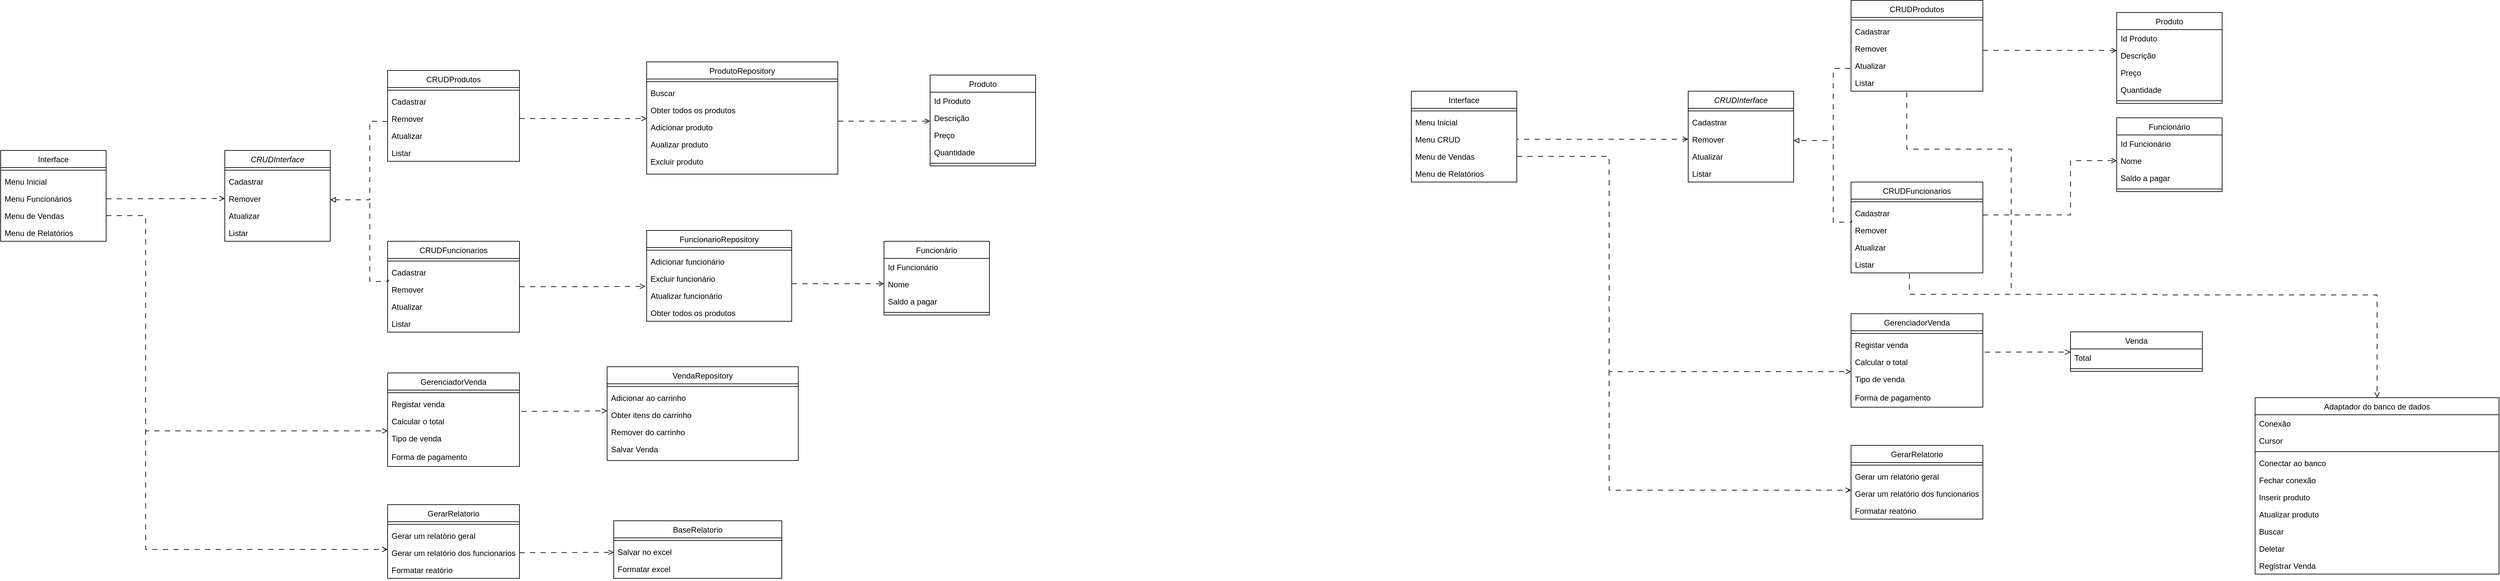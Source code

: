 <mxfile version="25.0.3">
  <diagram name="Página-1" id="rCG3eZJyJU8VCeqgCgNy">
    <mxGraphModel dx="2295" dy="1075" grid="1" gridSize="10" guides="1" tooltips="1" connect="1" arrows="1" fold="1" page="1" pageScale="1" pageWidth="827" pageHeight="583" math="0" shadow="0">
      <root>
        <mxCell id="0" />
        <mxCell id="1" parent="0" />
        <mxCell id="qID2bDXDqiOxFLG9qgEo-15" value="Produto" style="swimlane;fontStyle=0;align=center;verticalAlign=top;childLayout=stackLayout;horizontal=1;startSize=26;horizontalStack=0;resizeParent=1;resizeLast=0;collapsible=1;marginBottom=0;rounded=0;shadow=0;strokeWidth=1;" parent="1" vertex="1">
          <mxGeometry x="3400" y="135" width="160" height="138" as="geometry">
            <mxRectangle x="130" y="380" width="160" height="26" as="alternateBounds" />
          </mxGeometry>
        </mxCell>
        <mxCell id="qID2bDXDqiOxFLG9qgEo-16" value="Id Produto" style="text;align=left;verticalAlign=top;spacingLeft=4;spacingRight=4;overflow=hidden;rotatable=0;points=[[0,0.5],[1,0.5]];portConstraint=eastwest;" parent="qID2bDXDqiOxFLG9qgEo-15" vertex="1">
          <mxGeometry y="26" width="160" height="26" as="geometry" />
        </mxCell>
        <mxCell id="qID2bDXDqiOxFLG9qgEo-17" value="Descrição" style="text;align=left;verticalAlign=top;spacingLeft=4;spacingRight=4;overflow=hidden;rotatable=0;points=[[0,0.5],[1,0.5]];portConstraint=eastwest;" parent="qID2bDXDqiOxFLG9qgEo-15" vertex="1">
          <mxGeometry y="52" width="160" height="26" as="geometry" />
        </mxCell>
        <mxCell id="qID2bDXDqiOxFLG9qgEo-18" value="Preço" style="text;align=left;verticalAlign=top;spacingLeft=4;spacingRight=4;overflow=hidden;rotatable=0;points=[[0,0.5],[1,0.5]];portConstraint=eastwest;" parent="qID2bDXDqiOxFLG9qgEo-15" vertex="1">
          <mxGeometry y="78" width="160" height="26" as="geometry" />
        </mxCell>
        <mxCell id="qID2bDXDqiOxFLG9qgEo-19" value="Quantidade" style="text;align=left;verticalAlign=top;spacingLeft=4;spacingRight=4;overflow=hidden;rotatable=0;points=[[0,0.5],[1,0.5]];portConstraint=eastwest;" parent="qID2bDXDqiOxFLG9qgEo-15" vertex="1">
          <mxGeometry y="104" width="160" height="26" as="geometry" />
        </mxCell>
        <mxCell id="qID2bDXDqiOxFLG9qgEo-20" value="" style="line;html=1;strokeWidth=1;align=left;verticalAlign=middle;spacingTop=-1;spacingLeft=3;spacingRight=3;rotatable=0;labelPosition=right;points=[];portConstraint=eastwest;" parent="qID2bDXDqiOxFLG9qgEo-15" vertex="1">
          <mxGeometry y="130" width="160" height="8" as="geometry" />
        </mxCell>
        <mxCell id="qID2bDXDqiOxFLG9qgEo-21" value="Funcionário" style="swimlane;fontStyle=0;align=center;verticalAlign=top;childLayout=stackLayout;horizontal=1;startSize=26;horizontalStack=0;resizeParent=1;resizeLast=0;collapsible=1;marginBottom=0;rounded=0;shadow=0;strokeWidth=1;" parent="1" vertex="1">
          <mxGeometry x="3400" y="295" width="160" height="112" as="geometry">
            <mxRectangle x="130" y="380" width="160" height="26" as="alternateBounds" />
          </mxGeometry>
        </mxCell>
        <mxCell id="qID2bDXDqiOxFLG9qgEo-22" value="Id Funcionário" style="text;align=left;verticalAlign=top;spacingLeft=4;spacingRight=4;overflow=hidden;rotatable=0;points=[[0,0.5],[1,0.5]];portConstraint=eastwest;" parent="qID2bDXDqiOxFLG9qgEo-21" vertex="1">
          <mxGeometry y="26" width="160" height="26" as="geometry" />
        </mxCell>
        <mxCell id="qID2bDXDqiOxFLG9qgEo-23" value="Nome" style="text;align=left;verticalAlign=top;spacingLeft=4;spacingRight=4;overflow=hidden;rotatable=0;points=[[0,0.5],[1,0.5]];portConstraint=eastwest;" parent="qID2bDXDqiOxFLG9qgEo-21" vertex="1">
          <mxGeometry y="52" width="160" height="26" as="geometry" />
        </mxCell>
        <mxCell id="qID2bDXDqiOxFLG9qgEo-24" value="Saldo a pagar" style="text;align=left;verticalAlign=top;spacingLeft=4;spacingRight=4;overflow=hidden;rotatable=0;points=[[0,0.5],[1,0.5]];portConstraint=eastwest;" parent="qID2bDXDqiOxFLG9qgEo-21" vertex="1">
          <mxGeometry y="78" width="160" height="26" as="geometry" />
        </mxCell>
        <mxCell id="qID2bDXDqiOxFLG9qgEo-25" value="" style="line;html=1;strokeWidth=1;align=left;verticalAlign=middle;spacingTop=-1;spacingLeft=3;spacingRight=3;rotatable=0;labelPosition=right;points=[];portConstraint=eastwest;" parent="qID2bDXDqiOxFLG9qgEo-21" vertex="1">
          <mxGeometry y="104" width="160" height="8" as="geometry" />
        </mxCell>
        <mxCell id="qID2bDXDqiOxFLG9qgEo-26" value="Interface" style="swimlane;fontStyle=0;align=center;verticalAlign=top;childLayout=stackLayout;horizontal=1;startSize=26;horizontalStack=0;resizeParent=1;resizeLast=0;collapsible=1;marginBottom=0;rounded=0;shadow=0;strokeWidth=1;" parent="1" vertex="1">
          <mxGeometry x="2330" y="254.5" width="160" height="138" as="geometry">
            <mxRectangle x="340" y="380" width="170" height="26" as="alternateBounds" />
          </mxGeometry>
        </mxCell>
        <mxCell id="qID2bDXDqiOxFLG9qgEo-27" value="" style="line;html=1;strokeWidth=1;align=left;verticalAlign=middle;spacingTop=-1;spacingLeft=3;spacingRight=3;rotatable=0;labelPosition=right;points=[];portConstraint=eastwest;" parent="qID2bDXDqiOxFLG9qgEo-26" vertex="1">
          <mxGeometry y="26" width="160" height="8" as="geometry" />
        </mxCell>
        <mxCell id="qID2bDXDqiOxFLG9qgEo-28" value="Menu Inicial" style="text;align=left;verticalAlign=top;spacingLeft=4;spacingRight=4;overflow=hidden;rotatable=0;points=[[0,0.5],[1,0.5]];portConstraint=eastwest;" parent="qID2bDXDqiOxFLG9qgEo-26" vertex="1">
          <mxGeometry y="34" width="160" height="26" as="geometry" />
        </mxCell>
        <mxCell id="qID2bDXDqiOxFLG9qgEo-29" value="Menu CRUD" style="text;align=left;verticalAlign=top;spacingLeft=4;spacingRight=4;overflow=hidden;rotatable=0;points=[[0,0.5],[1,0.5]];portConstraint=eastwest;" parent="qID2bDXDqiOxFLG9qgEo-26" vertex="1">
          <mxGeometry y="60" width="160" height="26" as="geometry" />
        </mxCell>
        <mxCell id="qID2bDXDqiOxFLG9qgEo-30" value="Menu de Vendas" style="text;align=left;verticalAlign=top;spacingLeft=4;spacingRight=4;overflow=hidden;rotatable=0;points=[[0,0.5],[1,0.5]];portConstraint=eastwest;" parent="qID2bDXDqiOxFLG9qgEo-26" vertex="1">
          <mxGeometry y="86" width="160" height="26" as="geometry" />
        </mxCell>
        <mxCell id="qID2bDXDqiOxFLG9qgEo-31" value="Menu de Relatórios" style="text;align=left;verticalAlign=top;spacingLeft=4;spacingRight=4;overflow=hidden;rotatable=0;points=[[0,0.5],[1,0.5]];portConstraint=eastwest;" parent="qID2bDXDqiOxFLG9qgEo-26" vertex="1">
          <mxGeometry y="112" width="160" height="26" as="geometry" />
        </mxCell>
        <mxCell id="qID2bDXDqiOxFLG9qgEo-32" value="Adaptador do banco de dados" style="swimlane;fontStyle=0;align=center;verticalAlign=top;childLayout=stackLayout;horizontal=1;startSize=26;horizontalStack=0;resizeParent=1;resizeLast=0;collapsible=1;marginBottom=0;rounded=0;shadow=0;strokeWidth=1;" parent="1" vertex="1">
          <mxGeometry x="3610" y="720" width="370" height="268" as="geometry">
            <mxRectangle x="130" y="380" width="160" height="26" as="alternateBounds" />
          </mxGeometry>
        </mxCell>
        <mxCell id="qID2bDXDqiOxFLG9qgEo-33" value="Conexão" style="text;align=left;verticalAlign=top;spacingLeft=4;spacingRight=4;overflow=hidden;rotatable=0;points=[[0,0.5],[1,0.5]];portConstraint=eastwest;" parent="qID2bDXDqiOxFLG9qgEo-32" vertex="1">
          <mxGeometry y="26" width="370" height="26" as="geometry" />
        </mxCell>
        <mxCell id="qID2bDXDqiOxFLG9qgEo-34" value="Cursor" style="text;align=left;verticalAlign=top;spacingLeft=4;spacingRight=4;overflow=hidden;rotatable=0;points=[[0,0.5],[1,0.5]];portConstraint=eastwest;" parent="qID2bDXDqiOxFLG9qgEo-32" vertex="1">
          <mxGeometry y="52" width="370" height="26" as="geometry" />
        </mxCell>
        <mxCell id="qID2bDXDqiOxFLG9qgEo-35" value="" style="line;html=1;strokeWidth=1;align=left;verticalAlign=middle;spacingTop=-1;spacingLeft=3;spacingRight=3;rotatable=0;labelPosition=right;points=[];portConstraint=eastwest;" parent="qID2bDXDqiOxFLG9qgEo-32" vertex="1">
          <mxGeometry y="78" width="370" height="8" as="geometry" />
        </mxCell>
        <mxCell id="qID2bDXDqiOxFLG9qgEo-36" value="Conectar ao banco" style="text;align=left;verticalAlign=top;spacingLeft=4;spacingRight=4;overflow=hidden;rotatable=0;points=[[0,0.5],[1,0.5]];portConstraint=eastwest;" parent="qID2bDXDqiOxFLG9qgEo-32" vertex="1">
          <mxGeometry y="86" width="370" height="26" as="geometry" />
        </mxCell>
        <mxCell id="qID2bDXDqiOxFLG9qgEo-37" value="Fechar conexão" style="text;align=left;verticalAlign=top;spacingLeft=4;spacingRight=4;overflow=hidden;rotatable=0;points=[[0,0.5],[1,0.5]];portConstraint=eastwest;" parent="qID2bDXDqiOxFLG9qgEo-32" vertex="1">
          <mxGeometry y="112" width="370" height="26" as="geometry" />
        </mxCell>
        <mxCell id="qID2bDXDqiOxFLG9qgEo-38" value="Inserir produto" style="text;align=left;verticalAlign=top;spacingLeft=4;spacingRight=4;overflow=hidden;rotatable=0;points=[[0,0.5],[1,0.5]];portConstraint=eastwest;" parent="qID2bDXDqiOxFLG9qgEo-32" vertex="1">
          <mxGeometry y="138" width="370" height="26" as="geometry" />
        </mxCell>
        <mxCell id="qID2bDXDqiOxFLG9qgEo-39" value="Atualizar produto" style="text;align=left;verticalAlign=top;spacingLeft=4;spacingRight=4;overflow=hidden;rotatable=0;points=[[0,0.5],[1,0.5]];portConstraint=eastwest;" parent="qID2bDXDqiOxFLG9qgEo-32" vertex="1">
          <mxGeometry y="164" width="370" height="26" as="geometry" />
        </mxCell>
        <mxCell id="qID2bDXDqiOxFLG9qgEo-40" value="Buscar" style="text;align=left;verticalAlign=top;spacingLeft=4;spacingRight=4;overflow=hidden;rotatable=0;points=[[0,0.5],[1,0.5]];portConstraint=eastwest;" parent="qID2bDXDqiOxFLG9qgEo-32" vertex="1">
          <mxGeometry y="190" width="370" height="26" as="geometry" />
        </mxCell>
        <mxCell id="qID2bDXDqiOxFLG9qgEo-41" value="Deletar" style="text;align=left;verticalAlign=top;spacingLeft=4;spacingRight=4;overflow=hidden;rotatable=0;points=[[0,0.5],[1,0.5]];portConstraint=eastwest;" parent="qID2bDXDqiOxFLG9qgEo-32" vertex="1">
          <mxGeometry y="216" width="370" height="26" as="geometry" />
        </mxCell>
        <mxCell id="qID2bDXDqiOxFLG9qgEo-42" value="Registrar Venda" style="text;align=left;verticalAlign=top;spacingLeft=4;spacingRight=4;overflow=hidden;rotatable=0;points=[[0,0.5],[1,0.5]];portConstraint=eastwest;" parent="qID2bDXDqiOxFLG9qgEo-32" vertex="1">
          <mxGeometry y="242" width="370" height="26" as="geometry" />
        </mxCell>
        <mxCell id="qID2bDXDqiOxFLG9qgEo-43" value="CRUDInterface" style="swimlane;fontStyle=2;align=center;verticalAlign=top;childLayout=stackLayout;horizontal=1;startSize=26;horizontalStack=0;resizeParent=1;resizeLast=0;collapsible=1;marginBottom=0;rounded=0;shadow=0;strokeWidth=1;" parent="1" vertex="1">
          <mxGeometry x="2750" y="254.5" width="160" height="138" as="geometry">
            <mxRectangle x="130" y="380" width="160" height="26" as="alternateBounds" />
          </mxGeometry>
        </mxCell>
        <mxCell id="qID2bDXDqiOxFLG9qgEo-44" value="" style="line;html=1;strokeWidth=1;align=left;verticalAlign=middle;spacingTop=-1;spacingLeft=3;spacingRight=3;rotatable=0;labelPosition=right;points=[];portConstraint=eastwest;" parent="qID2bDXDqiOxFLG9qgEo-43" vertex="1">
          <mxGeometry y="26" width="160" height="8" as="geometry" />
        </mxCell>
        <mxCell id="qID2bDXDqiOxFLG9qgEo-45" value="Cadastrar" style="text;align=left;verticalAlign=top;spacingLeft=4;spacingRight=4;overflow=hidden;rotatable=0;points=[[0,0.5],[1,0.5]];portConstraint=eastwest;" parent="qID2bDXDqiOxFLG9qgEo-43" vertex="1">
          <mxGeometry y="34" width="160" height="26" as="geometry" />
        </mxCell>
        <mxCell id="qID2bDXDqiOxFLG9qgEo-46" value="Remover" style="text;align=left;verticalAlign=top;spacingLeft=4;spacingRight=4;overflow=hidden;rotatable=0;points=[[0,0.5],[1,0.5]];portConstraint=eastwest;" parent="qID2bDXDqiOxFLG9qgEo-43" vertex="1">
          <mxGeometry y="60" width="160" height="26" as="geometry" />
        </mxCell>
        <mxCell id="qID2bDXDqiOxFLG9qgEo-47" value="Atualizar" style="text;align=left;verticalAlign=top;spacingLeft=4;spacingRight=4;overflow=hidden;rotatable=0;points=[[0,0.5],[1,0.5]];portConstraint=eastwest;" parent="qID2bDXDqiOxFLG9qgEo-43" vertex="1">
          <mxGeometry y="86" width="160" height="26" as="geometry" />
        </mxCell>
        <mxCell id="qID2bDXDqiOxFLG9qgEo-48" value="Listar" style="text;align=left;verticalAlign=top;spacingLeft=4;spacingRight=4;overflow=hidden;rotatable=0;points=[[0,0.5],[1,0.5]];portConstraint=eastwest;" parent="qID2bDXDqiOxFLG9qgEo-43" vertex="1">
          <mxGeometry y="112" width="160" height="26" as="geometry" />
        </mxCell>
        <mxCell id="qID2bDXDqiOxFLG9qgEo-49" value="" style="endArrow=block;html=1;rounded=0;dashed=1;endFill=0;dashPattern=8 8;edgeStyle=orthogonalEdgeStyle;entryX=1;entryY=0.577;entryDx=0;entryDy=0;entryPerimeter=0;exitX=-0.006;exitY=0.668;exitDx=0;exitDy=0;exitPerimeter=0;" parent="1" source="qID2bDXDqiOxFLG9qgEo-59" target="qID2bDXDqiOxFLG9qgEo-46" edge="1">
          <mxGeometry width="50" height="50" relative="1" as="geometry">
            <mxPoint x="2990" y="220.5" as="sourcePoint" />
            <mxPoint x="2950" y="329.5" as="targetPoint" />
            <Array as="points">
              <mxPoint x="2970" y="219.5" />
              <mxPoint x="2970" y="329.5" />
            </Array>
          </mxGeometry>
        </mxCell>
        <mxCell id="qID2bDXDqiOxFLG9qgEo-50" value="Venda" style="swimlane;fontStyle=0;align=center;verticalAlign=top;childLayout=stackLayout;horizontal=1;startSize=26;horizontalStack=0;resizeParent=1;resizeLast=0;collapsible=1;marginBottom=0;rounded=0;shadow=0;strokeWidth=1;" parent="1" vertex="1">
          <mxGeometry x="3330" y="620" width="200" height="60" as="geometry">
            <mxRectangle x="130" y="380" width="160" height="26" as="alternateBounds" />
          </mxGeometry>
        </mxCell>
        <mxCell id="qID2bDXDqiOxFLG9qgEo-51" value="Total" style="text;align=left;verticalAlign=top;spacingLeft=4;spacingRight=4;overflow=hidden;rotatable=0;points=[[0,0.5],[1,0.5]];portConstraint=eastwest;" parent="qID2bDXDqiOxFLG9qgEo-50" vertex="1">
          <mxGeometry y="26" width="200" height="26" as="geometry" />
        </mxCell>
        <mxCell id="qID2bDXDqiOxFLG9qgEo-52" value="" style="line;html=1;strokeWidth=1;align=left;verticalAlign=middle;spacingTop=-1;spacingLeft=3;spacingRight=3;rotatable=0;labelPosition=right;points=[];portConstraint=eastwest;" parent="qID2bDXDqiOxFLG9qgEo-50" vertex="1">
          <mxGeometry y="52" width="200" height="8" as="geometry" />
        </mxCell>
        <mxCell id="qID2bDXDqiOxFLG9qgEo-55" value="CRUDProdutos" style="swimlane;fontStyle=0;align=center;verticalAlign=top;childLayout=stackLayout;horizontal=1;startSize=26;horizontalStack=0;resizeParent=1;resizeLast=0;collapsible=1;marginBottom=0;rounded=0;shadow=0;strokeWidth=1;" parent="1" vertex="1">
          <mxGeometry x="2997" y="116.5" width="200" height="138" as="geometry">
            <mxRectangle x="130" y="380" width="160" height="26" as="alternateBounds" />
          </mxGeometry>
        </mxCell>
        <mxCell id="qID2bDXDqiOxFLG9qgEo-56" value="" style="line;html=1;strokeWidth=1;align=left;verticalAlign=middle;spacingTop=-1;spacingLeft=3;spacingRight=3;rotatable=0;labelPosition=right;points=[];portConstraint=eastwest;" parent="qID2bDXDqiOxFLG9qgEo-55" vertex="1">
          <mxGeometry y="26" width="200" height="8" as="geometry" />
        </mxCell>
        <mxCell id="qID2bDXDqiOxFLG9qgEo-57" value="Cadastrar" style="text;align=left;verticalAlign=top;spacingLeft=4;spacingRight=4;overflow=hidden;rotatable=0;points=[[0,0.5],[1,0.5]];portConstraint=eastwest;" parent="qID2bDXDqiOxFLG9qgEo-55" vertex="1">
          <mxGeometry y="34" width="200" height="26" as="geometry" />
        </mxCell>
        <mxCell id="qID2bDXDqiOxFLG9qgEo-58" value="Remover" style="text;align=left;verticalAlign=top;spacingLeft=4;spacingRight=4;overflow=hidden;rotatable=0;points=[[0,0.5],[1,0.5]];portConstraint=eastwest;" parent="qID2bDXDqiOxFLG9qgEo-55" vertex="1">
          <mxGeometry y="60" width="200" height="26" as="geometry" />
        </mxCell>
        <mxCell id="qID2bDXDqiOxFLG9qgEo-59" value="Atualizar" style="text;align=left;verticalAlign=top;spacingLeft=4;spacingRight=4;overflow=hidden;rotatable=0;points=[[0,0.5],[1,0.5]];portConstraint=eastwest;" parent="qID2bDXDqiOxFLG9qgEo-55" vertex="1">
          <mxGeometry y="86" width="200" height="26" as="geometry" />
        </mxCell>
        <mxCell id="qID2bDXDqiOxFLG9qgEo-60" value="Listar" style="text;align=left;verticalAlign=top;spacingLeft=4;spacingRight=4;overflow=hidden;rotatable=0;points=[[0,0.5],[1,0.5]];portConstraint=eastwest;" parent="qID2bDXDqiOxFLG9qgEo-55" vertex="1">
          <mxGeometry y="112" width="200" height="26" as="geometry" />
        </mxCell>
        <mxCell id="qID2bDXDqiOxFLG9qgEo-61" value="CRUDFuncionarios" style="swimlane;fontStyle=0;align=center;verticalAlign=top;childLayout=stackLayout;horizontal=1;startSize=26;horizontalStack=0;resizeParent=1;resizeLast=0;collapsible=1;marginBottom=0;rounded=0;shadow=0;strokeWidth=1;" parent="1" vertex="1">
          <mxGeometry x="2997" y="392.5" width="200" height="138" as="geometry">
            <mxRectangle x="130" y="380" width="160" height="26" as="alternateBounds" />
          </mxGeometry>
        </mxCell>
        <mxCell id="qID2bDXDqiOxFLG9qgEo-62" value="" style="line;html=1;strokeWidth=1;align=left;verticalAlign=middle;spacingTop=-1;spacingLeft=3;spacingRight=3;rotatable=0;labelPosition=right;points=[];portConstraint=eastwest;" parent="qID2bDXDqiOxFLG9qgEo-61" vertex="1">
          <mxGeometry y="26" width="200" height="8" as="geometry" />
        </mxCell>
        <mxCell id="qID2bDXDqiOxFLG9qgEo-63" value="Cadastrar" style="text;align=left;verticalAlign=top;spacingLeft=4;spacingRight=4;overflow=hidden;rotatable=0;points=[[0,0.5],[1,0.5]];portConstraint=eastwest;" parent="qID2bDXDqiOxFLG9qgEo-61" vertex="1">
          <mxGeometry y="34" width="200" height="26" as="geometry" />
        </mxCell>
        <mxCell id="qID2bDXDqiOxFLG9qgEo-64" value="Remover" style="text;align=left;verticalAlign=top;spacingLeft=4;spacingRight=4;overflow=hidden;rotatable=0;points=[[0,0.5],[1,0.5]];portConstraint=eastwest;" parent="qID2bDXDqiOxFLG9qgEo-61" vertex="1">
          <mxGeometry y="60" width="200" height="26" as="geometry" />
        </mxCell>
        <mxCell id="qID2bDXDqiOxFLG9qgEo-65" value="Atualizar" style="text;align=left;verticalAlign=top;spacingLeft=4;spacingRight=4;overflow=hidden;rotatable=0;points=[[0,0.5],[1,0.5]];portConstraint=eastwest;" parent="qID2bDXDqiOxFLG9qgEo-61" vertex="1">
          <mxGeometry y="86" width="200" height="26" as="geometry" />
        </mxCell>
        <mxCell id="qID2bDXDqiOxFLG9qgEo-66" value="Listar" style="text;align=left;verticalAlign=top;spacingLeft=4;spacingRight=4;overflow=hidden;rotatable=0;points=[[0,0.5],[1,0.5]];portConstraint=eastwest;" parent="qID2bDXDqiOxFLG9qgEo-61" vertex="1">
          <mxGeometry y="112" width="200" height="26" as="geometry" />
        </mxCell>
        <mxCell id="qID2bDXDqiOxFLG9qgEo-67" value="GerarRelatorio" style="swimlane;fontStyle=0;align=center;verticalAlign=top;childLayout=stackLayout;horizontal=1;startSize=26;horizontalStack=0;resizeParent=1;resizeLast=0;collapsible=1;marginBottom=0;rounded=0;shadow=0;strokeWidth=1;" parent="1" vertex="1">
          <mxGeometry x="2997" y="792.5" width="200" height="112" as="geometry">
            <mxRectangle x="130" y="380" width="160" height="26" as="alternateBounds" />
          </mxGeometry>
        </mxCell>
        <mxCell id="qID2bDXDqiOxFLG9qgEo-68" value="" style="line;html=1;strokeWidth=1;align=left;verticalAlign=middle;spacingTop=-1;spacingLeft=3;spacingRight=3;rotatable=0;labelPosition=right;points=[];portConstraint=eastwest;" parent="qID2bDXDqiOxFLG9qgEo-67" vertex="1">
          <mxGeometry y="26" width="200" height="8" as="geometry" />
        </mxCell>
        <mxCell id="qID2bDXDqiOxFLG9qgEo-69" value="Gerar um relatório geral" style="text;align=left;verticalAlign=top;spacingLeft=4;spacingRight=4;overflow=hidden;rotatable=0;points=[[0,0.5],[1,0.5]];portConstraint=eastwest;" parent="qID2bDXDqiOxFLG9qgEo-67" vertex="1">
          <mxGeometry y="34" width="200" height="26" as="geometry" />
        </mxCell>
        <mxCell id="qID2bDXDqiOxFLG9qgEo-70" value="Gerar um relatório dos funcionarios" style="text;align=left;verticalAlign=top;spacingLeft=4;spacingRight=4;overflow=hidden;rotatable=0;points=[[0,0.5],[1,0.5]];portConstraint=eastwest;" parent="qID2bDXDqiOxFLG9qgEo-67" vertex="1">
          <mxGeometry y="60" width="200" height="26" as="geometry" />
        </mxCell>
        <mxCell id="qID2bDXDqiOxFLG9qgEo-71" value="Formatar reatório" style="text;align=left;verticalAlign=top;spacingLeft=4;spacingRight=4;overflow=hidden;rotatable=0;points=[[0,0.5],[1,0.5]];portConstraint=eastwest;" parent="qID2bDXDqiOxFLG9qgEo-67" vertex="1">
          <mxGeometry y="86" width="200" height="26" as="geometry" />
        </mxCell>
        <mxCell id="qID2bDXDqiOxFLG9qgEo-72" value="GerenciadorVenda" style="swimlane;fontStyle=0;align=center;verticalAlign=top;childLayout=stackLayout;horizontal=1;startSize=26;horizontalStack=0;resizeParent=1;resizeLast=0;collapsible=1;marginBottom=0;rounded=0;shadow=0;strokeWidth=1;" parent="1" vertex="1">
          <mxGeometry x="2997" y="592.5" width="200" height="142" as="geometry">
            <mxRectangle x="130" y="380" width="160" height="26" as="alternateBounds" />
          </mxGeometry>
        </mxCell>
        <mxCell id="qID2bDXDqiOxFLG9qgEo-73" value="" style="line;html=1;strokeWidth=1;align=left;verticalAlign=middle;spacingTop=-1;spacingLeft=3;spacingRight=3;rotatable=0;labelPosition=right;points=[];portConstraint=eastwest;" parent="qID2bDXDqiOxFLG9qgEo-72" vertex="1">
          <mxGeometry y="26" width="200" height="8" as="geometry" />
        </mxCell>
        <mxCell id="qID2bDXDqiOxFLG9qgEo-74" value="Registar venda" style="text;align=left;verticalAlign=top;spacingLeft=4;spacingRight=4;overflow=hidden;rotatable=0;points=[[0,0.5],[1,0.5]];portConstraint=eastwest;" parent="qID2bDXDqiOxFLG9qgEo-72" vertex="1">
          <mxGeometry y="34" width="200" height="26" as="geometry" />
        </mxCell>
        <mxCell id="qID2bDXDqiOxFLG9qgEo-75" value="Calcular o total" style="text;align=left;verticalAlign=top;spacingLeft=4;spacingRight=4;overflow=hidden;rotatable=0;points=[[0,0.5],[1,0.5]];portConstraint=eastwest;" parent="qID2bDXDqiOxFLG9qgEo-72" vertex="1">
          <mxGeometry y="60" width="200" height="26" as="geometry" />
        </mxCell>
        <mxCell id="qID2bDXDqiOxFLG9qgEo-76" value="Tipo de venda" style="text;align=left;verticalAlign=top;spacingLeft=4;spacingRight=4;overflow=hidden;rotatable=0;points=[[0,0.5],[1,0.5]];portConstraint=eastwest;" parent="qID2bDXDqiOxFLG9qgEo-72" vertex="1">
          <mxGeometry y="86" width="200" height="28" as="geometry" />
        </mxCell>
        <mxCell id="qID2bDXDqiOxFLG9qgEo-77" value="Forma de pagamento" style="text;align=left;verticalAlign=top;spacingLeft=4;spacingRight=4;overflow=hidden;rotatable=0;points=[[0,0.5],[1,0.5]];portConstraint=eastwest;" parent="qID2bDXDqiOxFLG9qgEo-72" vertex="1">
          <mxGeometry y="114" width="200" height="28" as="geometry" />
        </mxCell>
        <mxCell id="qID2bDXDqiOxFLG9qgEo-78" value="" style="endArrow=open;html=1;rounded=0;dashed=1;endFill=0;dashPattern=8 8;edgeStyle=orthogonalEdgeStyle;entryX=0;entryY=0.5;entryDx=0;entryDy=0;" parent="1" target="qID2bDXDqiOxFLG9qgEo-46" edge="1">
          <mxGeometry width="50" height="50" relative="1" as="geometry">
            <mxPoint x="2490" y="332.5" as="sourcePoint" />
            <mxPoint x="2740" y="332.5" as="targetPoint" />
            <Array as="points">
              <mxPoint x="2490" y="327.5" />
            </Array>
          </mxGeometry>
        </mxCell>
        <mxCell id="qID2bDXDqiOxFLG9qgEo-79" value="" style="endArrow=none;html=1;rounded=0;dashed=1;endFill=0;dashPattern=8 8;edgeStyle=orthogonalEdgeStyle;exitX=0;exitY=0.036;exitDx=0;exitDy=0;exitPerimeter=0;" parent="1" source="qID2bDXDqiOxFLG9qgEo-64" edge="1">
          <mxGeometry width="50" height="50" relative="1" as="geometry">
            <mxPoint x="3000" y="230.5" as="sourcePoint" />
            <mxPoint x="2970" y="332.5" as="targetPoint" />
            <Array as="points">
              <mxPoint x="2997" y="451.5" />
              <mxPoint x="2998" y="451.5" />
              <mxPoint x="2998" y="453.5" />
              <mxPoint x="2970" y="453.5" />
            </Array>
          </mxGeometry>
        </mxCell>
        <mxCell id="qID2bDXDqiOxFLG9qgEo-80" value="" style="endArrow=open;html=1;rounded=0;dashed=1;endFill=0;dashPattern=8 8;edgeStyle=orthogonalEdgeStyle;entryX=0.002;entryY=0.169;entryDx=0;entryDy=0;entryPerimeter=0;exitX=1;exitY=0.5;exitDx=0;exitDy=0;" parent="1" source="qID2bDXDqiOxFLG9qgEo-30" edge="1">
          <mxGeometry width="50" height="50" relative="1" as="geometry">
            <mxPoint x="2630" y="482.5" as="sourcePoint" />
            <mxPoint x="2997" y="680.5" as="targetPoint" />
            <Array as="points">
              <mxPoint x="2630" y="353.5" />
              <mxPoint x="2630" y="680.5" />
            </Array>
          </mxGeometry>
        </mxCell>
        <mxCell id="qID2bDXDqiOxFLG9qgEo-81" value="" style="endArrow=open;html=1;rounded=0;dashed=1;endFill=0;dashPattern=8 8;edgeStyle=orthogonalEdgeStyle;entryX=0.002;entryY=0.169;entryDx=0;entryDy=0;entryPerimeter=0;" parent="1" edge="1">
          <mxGeometry width="50" height="50" relative="1" as="geometry">
            <mxPoint x="2630" y="662.5" as="sourcePoint" />
            <mxPoint x="2997" y="860.5" as="targetPoint" />
            <Array as="points">
              <mxPoint x="2630" y="860.5" />
            </Array>
          </mxGeometry>
        </mxCell>
        <mxCell id="qID2bDXDqiOxFLG9qgEo-82" value="" style="endArrow=open;html=1;rounded=0;dashed=1;endFill=0;dashPattern=8 8;exitX=0.443;exitY=1.043;exitDx=0;exitDy=0;edgeStyle=orthogonalEdgeStyle;exitPerimeter=0;entryX=0.5;entryY=0;entryDx=0;entryDy=0;" parent="1" source="qID2bDXDqiOxFLG9qgEo-66" target="qID2bDXDqiOxFLG9qgEo-32" edge="1">
          <mxGeometry width="50" height="50" relative="1" as="geometry">
            <mxPoint x="3130" y="562.5" as="sourcePoint" />
            <mxPoint x="3850" y="652.5" as="targetPoint" />
            <Array as="points">
              <mxPoint x="3086" y="563" />
              <mxPoint x="3461" y="563" />
              <mxPoint x="3795" y="564" />
            </Array>
          </mxGeometry>
        </mxCell>
        <mxCell id="qID2bDXDqiOxFLG9qgEo-83" value="" style="endArrow=none;html=1;rounded=0;dashed=1;endFill=0;dashPattern=8 8;exitX=0.423;exitY=1.067;exitDx=0;exitDy=0;edgeStyle=orthogonalEdgeStyle;exitPerimeter=0;" parent="1" source="qID2bDXDqiOxFLG9qgEo-60" edge="1">
          <mxGeometry width="50" height="50" relative="1" as="geometry">
            <mxPoint x="3150" y="333.5" as="sourcePoint" />
            <mxPoint x="3240" y="560" as="targetPoint" />
            <Array as="points">
              <mxPoint x="3082" y="342.5" />
              <mxPoint x="3240" y="342.5" />
            </Array>
          </mxGeometry>
        </mxCell>
        <mxCell id="qID2bDXDqiOxFLG9qgEo-84" value="" style="endArrow=open;html=1;rounded=0;dashed=1;endFill=0;dashPattern=8 8;exitX=1.014;exitY=-0.064;exitDx=0;exitDy=0;edgeStyle=orthogonalEdgeStyle;exitPerimeter=0;" parent="1" source="qID2bDXDqiOxFLG9qgEo-75" target="qID2bDXDqiOxFLG9qgEo-50" edge="1">
          <mxGeometry width="50" height="50" relative="1" as="geometry">
            <mxPoint x="3220" y="583.5" as="sourcePoint" />
            <mxPoint x="3390" y="610" as="targetPoint" />
            <Array as="points">
              <mxPoint x="3250" y="651" />
              <mxPoint x="3330" y="650" />
              <mxPoint x="3330" y="670" />
            </Array>
          </mxGeometry>
        </mxCell>
        <mxCell id="qID2bDXDqiOxFLG9qgEo-85" value="" style="endArrow=open;html=1;rounded=0;dashed=1;endFill=0;dashPattern=8 8;exitX=1.014;exitY=-0.064;exitDx=0;exitDy=0;edgeStyle=orthogonalEdgeStyle;exitPerimeter=0;entryX=0.001;entryY=0.228;entryDx=0;entryDy=0;entryPerimeter=0;" parent="1" target="qID2bDXDqiOxFLG9qgEo-17" edge="1">
          <mxGeometry width="50" height="50" relative="1" as="geometry">
            <mxPoint x="3197" y="192.48" as="sourcePoint" />
            <mxPoint x="3376" y="24.48" as="targetPoint" />
            <Array as="points">
              <mxPoint x="3376" y="192.5" />
            </Array>
          </mxGeometry>
        </mxCell>
        <mxCell id="qID2bDXDqiOxFLG9qgEo-86" value="" style="endArrow=open;html=1;rounded=0;dashed=1;endFill=0;dashPattern=8 8;exitX=1.014;exitY=-0.064;exitDx=0;exitDy=0;edgeStyle=orthogonalEdgeStyle;exitPerimeter=0;entryX=0;entryY=0.5;entryDx=0;entryDy=0;" parent="1" target="qID2bDXDqiOxFLG9qgEo-23" edge="1">
          <mxGeometry width="50" height="50" relative="1" as="geometry">
            <mxPoint x="3197" y="442.5" as="sourcePoint" />
            <mxPoint x="3400" y="442.52" as="targetPoint" />
            <Array as="points">
              <mxPoint x="3330" y="442.5" />
              <mxPoint x="3330" y="359.5" />
            </Array>
          </mxGeometry>
        </mxCell>
        <mxCell id="_HqHaEZ_7FyfeyZsqmeq-1" value="Produto" style="swimlane;fontStyle=0;align=center;verticalAlign=top;childLayout=stackLayout;horizontal=1;startSize=26;horizontalStack=0;resizeParent=1;resizeLast=0;collapsible=1;marginBottom=0;rounded=0;shadow=0;strokeWidth=1;" vertex="1" parent="1">
          <mxGeometry x="1600" y="230" width="160" height="138" as="geometry">
            <mxRectangle x="130" y="380" width="160" height="26" as="alternateBounds" />
          </mxGeometry>
        </mxCell>
        <mxCell id="_HqHaEZ_7FyfeyZsqmeq-2" value="Id Produto" style="text;align=left;verticalAlign=top;spacingLeft=4;spacingRight=4;overflow=hidden;rotatable=0;points=[[0,0.5],[1,0.5]];portConstraint=eastwest;" vertex="1" parent="_HqHaEZ_7FyfeyZsqmeq-1">
          <mxGeometry y="26" width="160" height="26" as="geometry" />
        </mxCell>
        <mxCell id="_HqHaEZ_7FyfeyZsqmeq-3" value="Descrição" style="text;align=left;verticalAlign=top;spacingLeft=4;spacingRight=4;overflow=hidden;rotatable=0;points=[[0,0.5],[1,0.5]];portConstraint=eastwest;" vertex="1" parent="_HqHaEZ_7FyfeyZsqmeq-1">
          <mxGeometry y="52" width="160" height="26" as="geometry" />
        </mxCell>
        <mxCell id="_HqHaEZ_7FyfeyZsqmeq-4" value="Preço" style="text;align=left;verticalAlign=top;spacingLeft=4;spacingRight=4;overflow=hidden;rotatable=0;points=[[0,0.5],[1,0.5]];portConstraint=eastwest;" vertex="1" parent="_HqHaEZ_7FyfeyZsqmeq-1">
          <mxGeometry y="78" width="160" height="26" as="geometry" />
        </mxCell>
        <mxCell id="_HqHaEZ_7FyfeyZsqmeq-5" value="Quantidade" style="text;align=left;verticalAlign=top;spacingLeft=4;spacingRight=4;overflow=hidden;rotatable=0;points=[[0,0.5],[1,0.5]];portConstraint=eastwest;" vertex="1" parent="_HqHaEZ_7FyfeyZsqmeq-1">
          <mxGeometry y="104" width="160" height="26" as="geometry" />
        </mxCell>
        <mxCell id="_HqHaEZ_7FyfeyZsqmeq-6" value="" style="line;html=1;strokeWidth=1;align=left;verticalAlign=middle;spacingTop=-1;spacingLeft=3;spacingRight=3;rotatable=0;labelPosition=right;points=[];portConstraint=eastwest;" vertex="1" parent="_HqHaEZ_7FyfeyZsqmeq-1">
          <mxGeometry y="130" width="160" height="8" as="geometry" />
        </mxCell>
        <mxCell id="_HqHaEZ_7FyfeyZsqmeq-7" value="Funcionário" style="swimlane;fontStyle=0;align=center;verticalAlign=top;childLayout=stackLayout;horizontal=1;startSize=26;horizontalStack=0;resizeParent=1;resizeLast=0;collapsible=1;marginBottom=0;rounded=0;shadow=0;strokeWidth=1;" vertex="1" parent="1">
          <mxGeometry x="1530" y="482.5" width="160" height="112" as="geometry">
            <mxRectangle x="130" y="380" width="160" height="26" as="alternateBounds" />
          </mxGeometry>
        </mxCell>
        <mxCell id="_HqHaEZ_7FyfeyZsqmeq-8" value="Id Funcionário" style="text;align=left;verticalAlign=top;spacingLeft=4;spacingRight=4;overflow=hidden;rotatable=0;points=[[0,0.5],[1,0.5]];portConstraint=eastwest;" vertex="1" parent="_HqHaEZ_7FyfeyZsqmeq-7">
          <mxGeometry y="26" width="160" height="26" as="geometry" />
        </mxCell>
        <mxCell id="_HqHaEZ_7FyfeyZsqmeq-9" value="Nome" style="text;align=left;verticalAlign=top;spacingLeft=4;spacingRight=4;overflow=hidden;rotatable=0;points=[[0,0.5],[1,0.5]];portConstraint=eastwest;" vertex="1" parent="_HqHaEZ_7FyfeyZsqmeq-7">
          <mxGeometry y="52" width="160" height="26" as="geometry" />
        </mxCell>
        <mxCell id="_HqHaEZ_7FyfeyZsqmeq-10" value="Saldo a pagar" style="text;align=left;verticalAlign=top;spacingLeft=4;spacingRight=4;overflow=hidden;rotatable=0;points=[[0,0.5],[1,0.5]];portConstraint=eastwest;" vertex="1" parent="_HqHaEZ_7FyfeyZsqmeq-7">
          <mxGeometry y="78" width="160" height="26" as="geometry" />
        </mxCell>
        <mxCell id="_HqHaEZ_7FyfeyZsqmeq-11" value="" style="line;html=1;strokeWidth=1;align=left;verticalAlign=middle;spacingTop=-1;spacingLeft=3;spacingRight=3;rotatable=0;labelPosition=right;points=[];portConstraint=eastwest;" vertex="1" parent="_HqHaEZ_7FyfeyZsqmeq-7">
          <mxGeometry y="104" width="160" height="8" as="geometry" />
        </mxCell>
        <mxCell id="_HqHaEZ_7FyfeyZsqmeq-12" value="Interface" style="swimlane;fontStyle=0;align=center;verticalAlign=top;childLayout=stackLayout;horizontal=1;startSize=26;horizontalStack=0;resizeParent=1;resizeLast=0;collapsible=1;marginBottom=0;rounded=0;shadow=0;strokeWidth=1;" vertex="1" parent="1">
          <mxGeometry x="190" y="344.5" width="160" height="138" as="geometry">
            <mxRectangle x="340" y="380" width="170" height="26" as="alternateBounds" />
          </mxGeometry>
        </mxCell>
        <mxCell id="_HqHaEZ_7FyfeyZsqmeq-13" value="" style="line;html=1;strokeWidth=1;align=left;verticalAlign=middle;spacingTop=-1;spacingLeft=3;spacingRight=3;rotatable=0;labelPosition=right;points=[];portConstraint=eastwest;" vertex="1" parent="_HqHaEZ_7FyfeyZsqmeq-12">
          <mxGeometry y="26" width="160" height="8" as="geometry" />
        </mxCell>
        <mxCell id="_HqHaEZ_7FyfeyZsqmeq-14" value="Menu Inicial" style="text;align=left;verticalAlign=top;spacingLeft=4;spacingRight=4;overflow=hidden;rotatable=0;points=[[0,0.5],[1,0.5]];portConstraint=eastwest;" vertex="1" parent="_HqHaEZ_7FyfeyZsqmeq-12">
          <mxGeometry y="34" width="160" height="26" as="geometry" />
        </mxCell>
        <mxCell id="_HqHaEZ_7FyfeyZsqmeq-15" value="Menu Funcionários" style="text;align=left;verticalAlign=top;spacingLeft=4;spacingRight=4;overflow=hidden;rotatable=0;points=[[0,0.5],[1,0.5]];portConstraint=eastwest;" vertex="1" parent="_HqHaEZ_7FyfeyZsqmeq-12">
          <mxGeometry y="60" width="160" height="26" as="geometry" />
        </mxCell>
        <mxCell id="_HqHaEZ_7FyfeyZsqmeq-16" value="Menu de Vendas" style="text;align=left;verticalAlign=top;spacingLeft=4;spacingRight=4;overflow=hidden;rotatable=0;points=[[0,0.5],[1,0.5]];portConstraint=eastwest;" vertex="1" parent="_HqHaEZ_7FyfeyZsqmeq-12">
          <mxGeometry y="86" width="160" height="26" as="geometry" />
        </mxCell>
        <mxCell id="_HqHaEZ_7FyfeyZsqmeq-17" value="Menu de Relatórios" style="text;align=left;verticalAlign=top;spacingLeft=4;spacingRight=4;overflow=hidden;rotatable=0;points=[[0,0.5],[1,0.5]];portConstraint=eastwest;" vertex="1" parent="_HqHaEZ_7FyfeyZsqmeq-12">
          <mxGeometry y="112" width="160" height="26" as="geometry" />
        </mxCell>
        <mxCell id="_HqHaEZ_7FyfeyZsqmeq-18" value="CRUDInterface" style="swimlane;fontStyle=2;align=center;verticalAlign=top;childLayout=stackLayout;horizontal=1;startSize=26;horizontalStack=0;resizeParent=1;resizeLast=0;collapsible=1;marginBottom=0;rounded=0;shadow=0;strokeWidth=1;" vertex="1" parent="1">
          <mxGeometry x="530" y="344.5" width="160" height="138" as="geometry">
            <mxRectangle x="130" y="380" width="160" height="26" as="alternateBounds" />
          </mxGeometry>
        </mxCell>
        <mxCell id="_HqHaEZ_7FyfeyZsqmeq-19" value="" style="line;html=1;strokeWidth=1;align=left;verticalAlign=middle;spacingTop=-1;spacingLeft=3;spacingRight=3;rotatable=0;labelPosition=right;points=[];portConstraint=eastwest;" vertex="1" parent="_HqHaEZ_7FyfeyZsqmeq-18">
          <mxGeometry y="26" width="160" height="8" as="geometry" />
        </mxCell>
        <mxCell id="_HqHaEZ_7FyfeyZsqmeq-20" value="Cadastrar" style="text;align=left;verticalAlign=top;spacingLeft=4;spacingRight=4;overflow=hidden;rotatable=0;points=[[0,0.5],[1,0.5]];portConstraint=eastwest;" vertex="1" parent="_HqHaEZ_7FyfeyZsqmeq-18">
          <mxGeometry y="34" width="160" height="26" as="geometry" />
        </mxCell>
        <mxCell id="_HqHaEZ_7FyfeyZsqmeq-21" value="Remover" style="text;align=left;verticalAlign=top;spacingLeft=4;spacingRight=4;overflow=hidden;rotatable=0;points=[[0,0.5],[1,0.5]];portConstraint=eastwest;" vertex="1" parent="_HqHaEZ_7FyfeyZsqmeq-18">
          <mxGeometry y="60" width="160" height="26" as="geometry" />
        </mxCell>
        <mxCell id="_HqHaEZ_7FyfeyZsqmeq-22" value="Atualizar" style="text;align=left;verticalAlign=top;spacingLeft=4;spacingRight=4;overflow=hidden;rotatable=0;points=[[0,0.5],[1,0.5]];portConstraint=eastwest;" vertex="1" parent="_HqHaEZ_7FyfeyZsqmeq-18">
          <mxGeometry y="86" width="160" height="26" as="geometry" />
        </mxCell>
        <mxCell id="_HqHaEZ_7FyfeyZsqmeq-23" value="Listar" style="text;align=left;verticalAlign=top;spacingLeft=4;spacingRight=4;overflow=hidden;rotatable=0;points=[[0,0.5],[1,0.5]];portConstraint=eastwest;" vertex="1" parent="_HqHaEZ_7FyfeyZsqmeq-18">
          <mxGeometry y="112" width="160" height="26" as="geometry" />
        </mxCell>
        <mxCell id="_HqHaEZ_7FyfeyZsqmeq-24" value="" style="endArrow=block;html=1;rounded=0;dashed=1;endFill=0;dashPattern=8 8;edgeStyle=orthogonalEdgeStyle;entryX=1;entryY=0.577;entryDx=0;entryDy=0;entryPerimeter=0;exitX=0;exitY=0.682;exitDx=0;exitDy=0;exitPerimeter=0;" edge="1" parent="1" source="_HqHaEZ_7FyfeyZsqmeq-28" target="_HqHaEZ_7FyfeyZsqmeq-21">
          <mxGeometry width="50" height="50" relative="1" as="geometry">
            <mxPoint x="770" y="310.5" as="sourcePoint" />
            <mxPoint x="730" y="419.5" as="targetPoint" />
            <Array as="points">
              <mxPoint x="776" y="301" />
              <mxPoint x="750" y="300" />
              <mxPoint x="750" y="419" />
            </Array>
          </mxGeometry>
        </mxCell>
        <mxCell id="_HqHaEZ_7FyfeyZsqmeq-25" value="CRUDProdutos" style="swimlane;fontStyle=0;align=center;verticalAlign=top;childLayout=stackLayout;horizontal=1;startSize=26;horizontalStack=0;resizeParent=1;resizeLast=0;collapsible=1;marginBottom=0;rounded=0;shadow=0;strokeWidth=1;" vertex="1" parent="1">
          <mxGeometry x="777" y="223" width="200" height="138" as="geometry">
            <mxRectangle x="130" y="380" width="160" height="26" as="alternateBounds" />
          </mxGeometry>
        </mxCell>
        <mxCell id="_HqHaEZ_7FyfeyZsqmeq-26" value="" style="line;html=1;strokeWidth=1;align=left;verticalAlign=middle;spacingTop=-1;spacingLeft=3;spacingRight=3;rotatable=0;labelPosition=right;points=[];portConstraint=eastwest;" vertex="1" parent="_HqHaEZ_7FyfeyZsqmeq-25">
          <mxGeometry y="26" width="200" height="8" as="geometry" />
        </mxCell>
        <mxCell id="_HqHaEZ_7FyfeyZsqmeq-27" value="Cadastrar" style="text;align=left;verticalAlign=top;spacingLeft=4;spacingRight=4;overflow=hidden;rotatable=0;points=[[0,0.5],[1,0.5]];portConstraint=eastwest;" vertex="1" parent="_HqHaEZ_7FyfeyZsqmeq-25">
          <mxGeometry y="34" width="200" height="26" as="geometry" />
        </mxCell>
        <mxCell id="_HqHaEZ_7FyfeyZsqmeq-28" value="Remover" style="text;align=left;verticalAlign=top;spacingLeft=4;spacingRight=4;overflow=hidden;rotatable=0;points=[[0,0.5],[1,0.5]];portConstraint=eastwest;" vertex="1" parent="_HqHaEZ_7FyfeyZsqmeq-25">
          <mxGeometry y="60" width="200" height="26" as="geometry" />
        </mxCell>
        <mxCell id="_HqHaEZ_7FyfeyZsqmeq-29" value="Atualizar" style="text;align=left;verticalAlign=top;spacingLeft=4;spacingRight=4;overflow=hidden;rotatable=0;points=[[0,0.5],[1,0.5]];portConstraint=eastwest;" vertex="1" parent="_HqHaEZ_7FyfeyZsqmeq-25">
          <mxGeometry y="86" width="200" height="26" as="geometry" />
        </mxCell>
        <mxCell id="_HqHaEZ_7FyfeyZsqmeq-30" value="Listar" style="text;align=left;verticalAlign=top;spacingLeft=4;spacingRight=4;overflow=hidden;rotatable=0;points=[[0,0.5],[1,0.5]];portConstraint=eastwest;" vertex="1" parent="_HqHaEZ_7FyfeyZsqmeq-25">
          <mxGeometry y="112" width="200" height="26" as="geometry" />
        </mxCell>
        <mxCell id="_HqHaEZ_7FyfeyZsqmeq-31" style="edgeStyle=orthogonalEdgeStyle;rounded=0;orthogonalLoop=1;jettySize=auto;html=1;dashed=1;dashPattern=8 8;endArrow=open;endFill=0;entryX=-0.01;entryY=0.958;entryDx=0;entryDy=0;entryPerimeter=0;" edge="1" parent="1" source="_HqHaEZ_7FyfeyZsqmeq-32" target="_HqHaEZ_7FyfeyZsqmeq-67">
          <mxGeometry relative="1" as="geometry">
            <mxPoint x="1320" y="551.5" as="targetPoint" />
          </mxGeometry>
        </mxCell>
        <mxCell id="_HqHaEZ_7FyfeyZsqmeq-32" value="CRUDFuncionarios" style="swimlane;fontStyle=0;align=center;verticalAlign=top;childLayout=stackLayout;horizontal=1;startSize=26;horizontalStack=0;resizeParent=1;resizeLast=0;collapsible=1;marginBottom=0;rounded=0;shadow=0;strokeWidth=1;" vertex="1" parent="1">
          <mxGeometry x="777" y="482.5" width="200" height="138" as="geometry">
            <mxRectangle x="130" y="380" width="160" height="26" as="alternateBounds" />
          </mxGeometry>
        </mxCell>
        <mxCell id="_HqHaEZ_7FyfeyZsqmeq-33" value="" style="line;html=1;strokeWidth=1;align=left;verticalAlign=middle;spacingTop=-1;spacingLeft=3;spacingRight=3;rotatable=0;labelPosition=right;points=[];portConstraint=eastwest;" vertex="1" parent="_HqHaEZ_7FyfeyZsqmeq-32">
          <mxGeometry y="26" width="200" height="8" as="geometry" />
        </mxCell>
        <mxCell id="_HqHaEZ_7FyfeyZsqmeq-34" value="Cadastrar" style="text;align=left;verticalAlign=top;spacingLeft=4;spacingRight=4;overflow=hidden;rotatable=0;points=[[0,0.5],[1,0.5]];portConstraint=eastwest;" vertex="1" parent="_HqHaEZ_7FyfeyZsqmeq-32">
          <mxGeometry y="34" width="200" height="26" as="geometry" />
        </mxCell>
        <mxCell id="_HqHaEZ_7FyfeyZsqmeq-35" value="Remover" style="text;align=left;verticalAlign=top;spacingLeft=4;spacingRight=4;overflow=hidden;rotatable=0;points=[[0,0.5],[1,0.5]];portConstraint=eastwest;" vertex="1" parent="_HqHaEZ_7FyfeyZsqmeq-32">
          <mxGeometry y="60" width="200" height="26" as="geometry" />
        </mxCell>
        <mxCell id="_HqHaEZ_7FyfeyZsqmeq-36" value="Atualizar" style="text;align=left;verticalAlign=top;spacingLeft=4;spacingRight=4;overflow=hidden;rotatable=0;points=[[0,0.5],[1,0.5]];portConstraint=eastwest;" vertex="1" parent="_HqHaEZ_7FyfeyZsqmeq-32">
          <mxGeometry y="86" width="200" height="26" as="geometry" />
        </mxCell>
        <mxCell id="_HqHaEZ_7FyfeyZsqmeq-37" value="Listar" style="text;align=left;verticalAlign=top;spacingLeft=4;spacingRight=4;overflow=hidden;rotatable=0;points=[[0,0.5],[1,0.5]];portConstraint=eastwest;" vertex="1" parent="_HqHaEZ_7FyfeyZsqmeq-32">
          <mxGeometry y="112" width="200" height="26" as="geometry" />
        </mxCell>
        <mxCell id="_HqHaEZ_7FyfeyZsqmeq-38" value="GerarRelatorio" style="swimlane;fontStyle=0;align=center;verticalAlign=top;childLayout=stackLayout;horizontal=1;startSize=26;horizontalStack=0;resizeParent=1;resizeLast=0;collapsible=1;marginBottom=0;rounded=0;shadow=0;strokeWidth=1;" vertex="1" parent="1">
          <mxGeometry x="777" y="882.5" width="200" height="112" as="geometry">
            <mxRectangle x="130" y="380" width="160" height="26" as="alternateBounds" />
          </mxGeometry>
        </mxCell>
        <mxCell id="_HqHaEZ_7FyfeyZsqmeq-39" value="" style="line;html=1;strokeWidth=1;align=left;verticalAlign=middle;spacingTop=-1;spacingLeft=3;spacingRight=3;rotatable=0;labelPosition=right;points=[];portConstraint=eastwest;" vertex="1" parent="_HqHaEZ_7FyfeyZsqmeq-38">
          <mxGeometry y="26" width="200" height="8" as="geometry" />
        </mxCell>
        <mxCell id="_HqHaEZ_7FyfeyZsqmeq-40" value="Gerar um relatório geral" style="text;align=left;verticalAlign=top;spacingLeft=4;spacingRight=4;overflow=hidden;rotatable=0;points=[[0,0.5],[1,0.5]];portConstraint=eastwest;" vertex="1" parent="_HqHaEZ_7FyfeyZsqmeq-38">
          <mxGeometry y="34" width="200" height="26" as="geometry" />
        </mxCell>
        <mxCell id="_HqHaEZ_7FyfeyZsqmeq-41" style="edgeStyle=orthogonalEdgeStyle;rounded=0;orthogonalLoop=1;jettySize=auto;html=1;exitX=1;exitY=0.5;exitDx=0;exitDy=0;dashed=1;dashPattern=8 8;endArrow=open;endFill=0;" edge="1" parent="_HqHaEZ_7FyfeyZsqmeq-38" source="_HqHaEZ_7FyfeyZsqmeq-42">
          <mxGeometry relative="1" as="geometry">
            <mxPoint x="343" y="72.5" as="targetPoint" />
          </mxGeometry>
        </mxCell>
        <mxCell id="_HqHaEZ_7FyfeyZsqmeq-42" value="Gerar um relatório dos funcionarios" style="text;align=left;verticalAlign=top;spacingLeft=4;spacingRight=4;overflow=hidden;rotatable=0;points=[[0,0.5],[1,0.5]];portConstraint=eastwest;" vertex="1" parent="_HqHaEZ_7FyfeyZsqmeq-38">
          <mxGeometry y="60" width="200" height="26" as="geometry" />
        </mxCell>
        <mxCell id="_HqHaEZ_7FyfeyZsqmeq-43" value="Formatar reatório" style="text;align=left;verticalAlign=top;spacingLeft=4;spacingRight=4;overflow=hidden;rotatable=0;points=[[0,0.5],[1,0.5]];portConstraint=eastwest;" vertex="1" parent="_HqHaEZ_7FyfeyZsqmeq-38">
          <mxGeometry y="86" width="200" height="26" as="geometry" />
        </mxCell>
        <mxCell id="_HqHaEZ_7FyfeyZsqmeq-44" value="GerenciadorVenda" style="swimlane;fontStyle=0;align=center;verticalAlign=top;childLayout=stackLayout;horizontal=1;startSize=26;horizontalStack=0;resizeParent=1;resizeLast=0;collapsible=1;marginBottom=0;rounded=0;shadow=0;strokeWidth=1;" vertex="1" parent="1">
          <mxGeometry x="777" y="682.5" width="200" height="142" as="geometry">
            <mxRectangle x="130" y="380" width="160" height="26" as="alternateBounds" />
          </mxGeometry>
        </mxCell>
        <mxCell id="_HqHaEZ_7FyfeyZsqmeq-45" value="" style="line;html=1;strokeWidth=1;align=left;verticalAlign=middle;spacingTop=-1;spacingLeft=3;spacingRight=3;rotatable=0;labelPosition=right;points=[];portConstraint=eastwest;" vertex="1" parent="_HqHaEZ_7FyfeyZsqmeq-44">
          <mxGeometry y="26" width="200" height="8" as="geometry" />
        </mxCell>
        <mxCell id="_HqHaEZ_7FyfeyZsqmeq-46" value="Registar venda" style="text;align=left;verticalAlign=top;spacingLeft=4;spacingRight=4;overflow=hidden;rotatable=0;points=[[0,0.5],[1,0.5]];portConstraint=eastwest;" vertex="1" parent="_HqHaEZ_7FyfeyZsqmeq-44">
          <mxGeometry y="34" width="200" height="26" as="geometry" />
        </mxCell>
        <mxCell id="_HqHaEZ_7FyfeyZsqmeq-47" value="Calcular o total" style="text;align=left;verticalAlign=top;spacingLeft=4;spacingRight=4;overflow=hidden;rotatable=0;points=[[0,0.5],[1,0.5]];portConstraint=eastwest;" vertex="1" parent="_HqHaEZ_7FyfeyZsqmeq-44">
          <mxGeometry y="60" width="200" height="26" as="geometry" />
        </mxCell>
        <mxCell id="_HqHaEZ_7FyfeyZsqmeq-48" value="Tipo de venda" style="text;align=left;verticalAlign=top;spacingLeft=4;spacingRight=4;overflow=hidden;rotatable=0;points=[[0,0.5],[1,0.5]];portConstraint=eastwest;" vertex="1" parent="_HqHaEZ_7FyfeyZsqmeq-44">
          <mxGeometry y="86" width="200" height="28" as="geometry" />
        </mxCell>
        <mxCell id="_HqHaEZ_7FyfeyZsqmeq-49" value="Forma de pagamento" style="text;align=left;verticalAlign=top;spacingLeft=4;spacingRight=4;overflow=hidden;rotatable=0;points=[[0,0.5],[1,0.5]];portConstraint=eastwest;" vertex="1" parent="_HqHaEZ_7FyfeyZsqmeq-44">
          <mxGeometry y="114" width="200" height="28" as="geometry" />
        </mxCell>
        <mxCell id="_HqHaEZ_7FyfeyZsqmeq-50" value="" style="endArrow=open;html=1;rounded=0;dashed=1;endFill=0;dashPattern=8 8;edgeStyle=orthogonalEdgeStyle;entryX=0;entryY=0.5;entryDx=0;entryDy=0;" edge="1" parent="1" target="_HqHaEZ_7FyfeyZsqmeq-21">
          <mxGeometry width="50" height="50" relative="1" as="geometry">
            <mxPoint x="350" y="418" as="sourcePoint" />
            <mxPoint x="520" y="422.5" as="targetPoint" />
            <Array as="points">
              <mxPoint x="360" y="418" />
            </Array>
          </mxGeometry>
        </mxCell>
        <mxCell id="_HqHaEZ_7FyfeyZsqmeq-51" value="" style="endArrow=none;html=1;rounded=0;dashed=1;endFill=0;dashPattern=8 8;edgeStyle=orthogonalEdgeStyle;exitX=0;exitY=0.036;exitDx=0;exitDy=0;exitPerimeter=0;" edge="1" parent="1" source="_HqHaEZ_7FyfeyZsqmeq-35">
          <mxGeometry width="50" height="50" relative="1" as="geometry">
            <mxPoint x="780" y="320.5" as="sourcePoint" />
            <mxPoint x="750" y="422.5" as="targetPoint" />
            <Array as="points">
              <mxPoint x="777" y="541.5" />
              <mxPoint x="778" y="541.5" />
              <mxPoint x="778" y="543.5" />
              <mxPoint x="750" y="543.5" />
            </Array>
          </mxGeometry>
        </mxCell>
        <mxCell id="_HqHaEZ_7FyfeyZsqmeq-52" value="" style="endArrow=open;html=1;rounded=0;dashed=1;endFill=0;dashPattern=8 8;edgeStyle=orthogonalEdgeStyle;entryX=0.002;entryY=0.169;entryDx=0;entryDy=0;entryPerimeter=0;exitX=1;exitY=0.5;exitDx=0;exitDy=0;" edge="1" parent="1" source="_HqHaEZ_7FyfeyZsqmeq-16">
          <mxGeometry width="50" height="50" relative="1" as="geometry">
            <mxPoint x="410" y="572.5" as="sourcePoint" />
            <mxPoint x="777" y="770.5" as="targetPoint" />
            <Array as="points">
              <mxPoint x="410" y="443.5" />
              <mxPoint x="410" y="770.5" />
            </Array>
          </mxGeometry>
        </mxCell>
        <mxCell id="_HqHaEZ_7FyfeyZsqmeq-53" value="" style="endArrow=open;html=1;rounded=0;dashed=1;endFill=0;dashPattern=8 8;edgeStyle=orthogonalEdgeStyle;entryX=0.002;entryY=0.169;entryDx=0;entryDy=0;entryPerimeter=0;" edge="1" parent="1">
          <mxGeometry width="50" height="50" relative="1" as="geometry">
            <mxPoint x="410" y="752.5" as="sourcePoint" />
            <mxPoint x="777" y="950.5" as="targetPoint" />
            <Array as="points">
              <mxPoint x="410" y="950.5" />
            </Array>
          </mxGeometry>
        </mxCell>
        <mxCell id="_HqHaEZ_7FyfeyZsqmeq-54" value="" style="endArrow=open;html=1;rounded=0;dashed=1;endFill=0;dashPattern=8 8;exitX=1.014;exitY=-0.064;exitDx=0;exitDy=0;edgeStyle=orthogonalEdgeStyle;exitPerimeter=0;" edge="1" parent="1" source="_HqHaEZ_7FyfeyZsqmeq-47">
          <mxGeometry width="50" height="50" relative="1" as="geometry">
            <mxPoint x="1000" y="673.5" as="sourcePoint" />
            <mxPoint x="1110" y="740.75" as="targetPoint" />
            <Array as="points">
              <mxPoint x="1030" y="741" />
              <mxPoint x="1110" y="740" />
              <mxPoint x="1110" y="760" />
            </Array>
          </mxGeometry>
        </mxCell>
        <mxCell id="_HqHaEZ_7FyfeyZsqmeq-55" value="ProdutoRepository" style="swimlane;fontStyle=0;align=center;verticalAlign=top;childLayout=stackLayout;horizontal=1;startSize=26;horizontalStack=0;resizeParent=1;resizeLast=0;collapsible=1;marginBottom=0;rounded=0;shadow=0;strokeWidth=1;" vertex="1" parent="1">
          <mxGeometry x="1170" y="210" width="290" height="170.5" as="geometry">
            <mxRectangle x="130" y="380" width="160" height="26" as="alternateBounds" />
          </mxGeometry>
        </mxCell>
        <mxCell id="_HqHaEZ_7FyfeyZsqmeq-56" value="" style="line;html=1;strokeWidth=1;align=left;verticalAlign=middle;spacingTop=-1;spacingLeft=3;spacingRight=3;rotatable=0;labelPosition=right;points=[];portConstraint=eastwest;" vertex="1" parent="_HqHaEZ_7FyfeyZsqmeq-55">
          <mxGeometry y="26" width="290" height="8" as="geometry" />
        </mxCell>
        <mxCell id="_HqHaEZ_7FyfeyZsqmeq-57" value="Buscar" style="text;align=left;verticalAlign=top;spacingLeft=4;spacingRight=4;overflow=hidden;rotatable=0;points=[[0,0.5],[1,0.5]];portConstraint=eastwest;fontStyle=0" vertex="1" parent="_HqHaEZ_7FyfeyZsqmeq-55">
          <mxGeometry y="34" width="290" height="26" as="geometry" />
        </mxCell>
        <mxCell id="_HqHaEZ_7FyfeyZsqmeq-58" value="Obter todos os produtos" style="text;align=left;verticalAlign=top;spacingLeft=4;spacingRight=4;overflow=hidden;rotatable=0;points=[[0,0.5],[1,0.5]];portConstraint=eastwest;fontStyle=0" vertex="1" parent="_HqHaEZ_7FyfeyZsqmeq-55">
          <mxGeometry y="60" width="290" height="26" as="geometry" />
        </mxCell>
        <mxCell id="_HqHaEZ_7FyfeyZsqmeq-59" value="Adicionar produto" style="text;align=left;verticalAlign=top;spacingLeft=4;spacingRight=4;overflow=hidden;rotatable=0;points=[[0,0.5],[1,0.5]];portConstraint=eastwest;fontStyle=0" vertex="1" parent="_HqHaEZ_7FyfeyZsqmeq-55">
          <mxGeometry y="86" width="290" height="26" as="geometry" />
        </mxCell>
        <mxCell id="_HqHaEZ_7FyfeyZsqmeq-60" value="Aualizar produto" style="text;align=left;verticalAlign=top;spacingLeft=4;spacingRight=4;overflow=hidden;rotatable=0;points=[[0,0.5],[1,0.5]];portConstraint=eastwest;fontStyle=0" vertex="1" parent="_HqHaEZ_7FyfeyZsqmeq-55">
          <mxGeometry y="112" width="290" height="26" as="geometry" />
        </mxCell>
        <mxCell id="_HqHaEZ_7FyfeyZsqmeq-61" value="Excluir produto" style="text;align=left;verticalAlign=top;spacingLeft=4;spacingRight=4;overflow=hidden;rotatable=0;points=[[0,0.5],[1,0.5]];portConstraint=eastwest;fontStyle=0" vertex="1" parent="_HqHaEZ_7FyfeyZsqmeq-55">
          <mxGeometry y="138" width="290" height="26" as="geometry" />
        </mxCell>
        <mxCell id="_HqHaEZ_7FyfeyZsqmeq-63" value="" style="endArrow=open;html=1;rounded=0;dashed=1;dashPattern=8 8;endFill=0;" edge="1" parent="1">
          <mxGeometry width="50" height="50" relative="1" as="geometry">
            <mxPoint x="1460" y="300" as="sourcePoint" />
            <mxPoint x="1600" y="300" as="targetPoint" />
          </mxGeometry>
        </mxCell>
        <mxCell id="_HqHaEZ_7FyfeyZsqmeq-64" value="FuncionarioRepository" style="swimlane;fontStyle=0;align=center;verticalAlign=top;childLayout=stackLayout;horizontal=1;startSize=26;horizontalStack=0;resizeParent=1;resizeLast=0;collapsible=1;marginBottom=0;rounded=0;shadow=0;strokeWidth=1;" vertex="1" parent="1">
          <mxGeometry x="1170" y="466" width="220" height="138" as="geometry">
            <mxRectangle x="130" y="380" width="160" height="26" as="alternateBounds" />
          </mxGeometry>
        </mxCell>
        <mxCell id="_HqHaEZ_7FyfeyZsqmeq-65" value="" style="line;html=1;strokeWidth=1;align=left;verticalAlign=middle;spacingTop=-1;spacingLeft=3;spacingRight=3;rotatable=0;labelPosition=right;points=[];portConstraint=eastwest;" vertex="1" parent="_HqHaEZ_7FyfeyZsqmeq-64">
          <mxGeometry y="26" width="220" height="8" as="geometry" />
        </mxCell>
        <mxCell id="_HqHaEZ_7FyfeyZsqmeq-66" value="Adicionar funcionário" style="text;align=left;verticalAlign=top;spacingLeft=4;spacingRight=4;overflow=hidden;rotatable=0;points=[[0,0.5],[1,0.5]];portConstraint=eastwest;fontStyle=0" vertex="1" parent="_HqHaEZ_7FyfeyZsqmeq-64">
          <mxGeometry y="34" width="220" height="26" as="geometry" />
        </mxCell>
        <mxCell id="_HqHaEZ_7FyfeyZsqmeq-67" value="Excluir funcionário" style="text;align=left;verticalAlign=top;spacingLeft=4;spacingRight=4;overflow=hidden;rotatable=0;points=[[0,0.5],[1,0.5]];portConstraint=eastwest;fontStyle=0" vertex="1" parent="_HqHaEZ_7FyfeyZsqmeq-64">
          <mxGeometry y="60" width="220" height="26" as="geometry" />
        </mxCell>
        <mxCell id="_HqHaEZ_7FyfeyZsqmeq-68" value="Atualizar funcionário" style="text;align=left;verticalAlign=top;spacingLeft=4;spacingRight=4;overflow=hidden;rotatable=0;points=[[0,0.5],[1,0.5]];portConstraint=eastwest;fontStyle=0" vertex="1" parent="_HqHaEZ_7FyfeyZsqmeq-64">
          <mxGeometry y="86" width="220" height="26" as="geometry" />
        </mxCell>
        <mxCell id="_HqHaEZ_7FyfeyZsqmeq-69" value="Obter todos os produtos" style="text;align=left;verticalAlign=top;spacingLeft=4;spacingRight=4;overflow=hidden;rotatable=0;points=[[0,0.5],[1,0.5]];portConstraint=eastwest;fontStyle=0" vertex="1" parent="_HqHaEZ_7FyfeyZsqmeq-64">
          <mxGeometry y="112" width="220" height="26" as="geometry" />
        </mxCell>
        <mxCell id="_HqHaEZ_7FyfeyZsqmeq-70" value="" style="endArrow=open;html=1;rounded=0;exitX=1;exitY=0.805;exitDx=0;exitDy=0;exitPerimeter=0;dashed=1;dashPattern=8 8;endFill=0;" edge="1" parent="1" source="_HqHaEZ_7FyfeyZsqmeq-67">
          <mxGeometry width="50" height="50" relative="1" as="geometry">
            <mxPoint x="1530" y="550" as="sourcePoint" />
            <mxPoint x="1530" y="547" as="targetPoint" />
          </mxGeometry>
        </mxCell>
        <mxCell id="_HqHaEZ_7FyfeyZsqmeq-71" value="VendaRepository" style="swimlane;fontStyle=0;align=center;verticalAlign=top;childLayout=stackLayout;horizontal=1;startSize=26;horizontalStack=0;resizeParent=1;resizeLast=0;collapsible=1;marginBottom=0;rounded=0;shadow=0;strokeWidth=1;" vertex="1" parent="1">
          <mxGeometry x="1110" y="673" width="290" height="142.5" as="geometry">
            <mxRectangle x="130" y="380" width="160" height="26" as="alternateBounds" />
          </mxGeometry>
        </mxCell>
        <mxCell id="_HqHaEZ_7FyfeyZsqmeq-72" value="" style="line;html=1;strokeWidth=1;align=left;verticalAlign=middle;spacingTop=-1;spacingLeft=3;spacingRight=3;rotatable=0;labelPosition=right;points=[];portConstraint=eastwest;" vertex="1" parent="_HqHaEZ_7FyfeyZsqmeq-71">
          <mxGeometry y="26" width="290" height="8" as="geometry" />
        </mxCell>
        <mxCell id="_HqHaEZ_7FyfeyZsqmeq-73" value="Adicionar ao carrinho" style="text;align=left;verticalAlign=top;spacingLeft=4;spacingRight=4;overflow=hidden;rotatable=0;points=[[0,0.5],[1,0.5]];portConstraint=eastwest;fontStyle=0" vertex="1" parent="_HqHaEZ_7FyfeyZsqmeq-71">
          <mxGeometry y="34" width="290" height="26" as="geometry" />
        </mxCell>
        <mxCell id="_HqHaEZ_7FyfeyZsqmeq-74" value="Obter itens do carrinho" style="text;align=left;verticalAlign=top;spacingLeft=4;spacingRight=4;overflow=hidden;rotatable=0;points=[[0,0.5],[1,0.5]];portConstraint=eastwest;fontStyle=0" vertex="1" parent="_HqHaEZ_7FyfeyZsqmeq-71">
          <mxGeometry y="60" width="290" height="26" as="geometry" />
        </mxCell>
        <mxCell id="_HqHaEZ_7FyfeyZsqmeq-75" value="Remover do carrinho" style="text;align=left;verticalAlign=top;spacingLeft=4;spacingRight=4;overflow=hidden;rotatable=0;points=[[0,0.5],[1,0.5]];portConstraint=eastwest;fontStyle=0" vertex="1" parent="_HqHaEZ_7FyfeyZsqmeq-71">
          <mxGeometry y="86" width="290" height="26" as="geometry" />
        </mxCell>
        <mxCell id="_HqHaEZ_7FyfeyZsqmeq-76" value="Salvar Venda" style="text;align=left;verticalAlign=top;spacingLeft=4;spacingRight=4;overflow=hidden;rotatable=0;points=[[0,0.5],[1,0.5]];portConstraint=eastwest;fontStyle=0" vertex="1" parent="_HqHaEZ_7FyfeyZsqmeq-71">
          <mxGeometry y="112" width="290" height="26" as="geometry" />
        </mxCell>
        <mxCell id="_HqHaEZ_7FyfeyZsqmeq-77" value="BaseRelatorio" style="swimlane;fontStyle=0;align=center;verticalAlign=top;childLayout=stackLayout;horizontal=1;startSize=26;horizontalStack=0;resizeParent=1;resizeLast=0;collapsible=1;marginBottom=0;rounded=0;shadow=0;strokeWidth=1;" vertex="1" parent="1">
          <mxGeometry x="1120" y="907" width="255" height="87.5" as="geometry">
            <mxRectangle x="130" y="380" width="160" height="26" as="alternateBounds" />
          </mxGeometry>
        </mxCell>
        <mxCell id="_HqHaEZ_7FyfeyZsqmeq-78" value="" style="line;html=1;strokeWidth=1;align=left;verticalAlign=middle;spacingTop=-1;spacingLeft=3;spacingRight=3;rotatable=0;labelPosition=right;points=[];portConstraint=eastwest;" vertex="1" parent="_HqHaEZ_7FyfeyZsqmeq-77">
          <mxGeometry y="26" width="255" height="8" as="geometry" />
        </mxCell>
        <mxCell id="_HqHaEZ_7FyfeyZsqmeq-79" value="Salvar no excel" style="text;align=left;verticalAlign=top;spacingLeft=4;spacingRight=4;overflow=hidden;rotatable=0;points=[[0,0.5],[1,0.5]];portConstraint=eastwest;fontStyle=0" vertex="1" parent="_HqHaEZ_7FyfeyZsqmeq-77">
          <mxGeometry y="34" width="255" height="26" as="geometry" />
        </mxCell>
        <mxCell id="_HqHaEZ_7FyfeyZsqmeq-80" value="Formatar excel" style="text;align=left;verticalAlign=top;spacingLeft=4;spacingRight=4;overflow=hidden;rotatable=0;points=[[0,0.5],[1,0.5]];portConstraint=eastwest;fontStyle=0" vertex="1" parent="_HqHaEZ_7FyfeyZsqmeq-77">
          <mxGeometry y="60" width="255" height="26" as="geometry" />
        </mxCell>
        <mxCell id="_HqHaEZ_7FyfeyZsqmeq-82" style="edgeStyle=orthogonalEdgeStyle;rounded=0;orthogonalLoop=1;jettySize=auto;html=1;entryX=0;entryY=0;entryDx=0;entryDy=0;entryPerimeter=0;strokeColor=default;dashed=1;dashPattern=8 8;endArrow=open;endFill=0;" edge="1" parent="1" source="_HqHaEZ_7FyfeyZsqmeq-28" target="_HqHaEZ_7FyfeyZsqmeq-59">
          <mxGeometry relative="1" as="geometry">
            <Array as="points">
              <mxPoint x="1130" y="296" />
              <mxPoint x="1130" y="296" />
            </Array>
          </mxGeometry>
        </mxCell>
      </root>
    </mxGraphModel>
  </diagram>
</mxfile>
